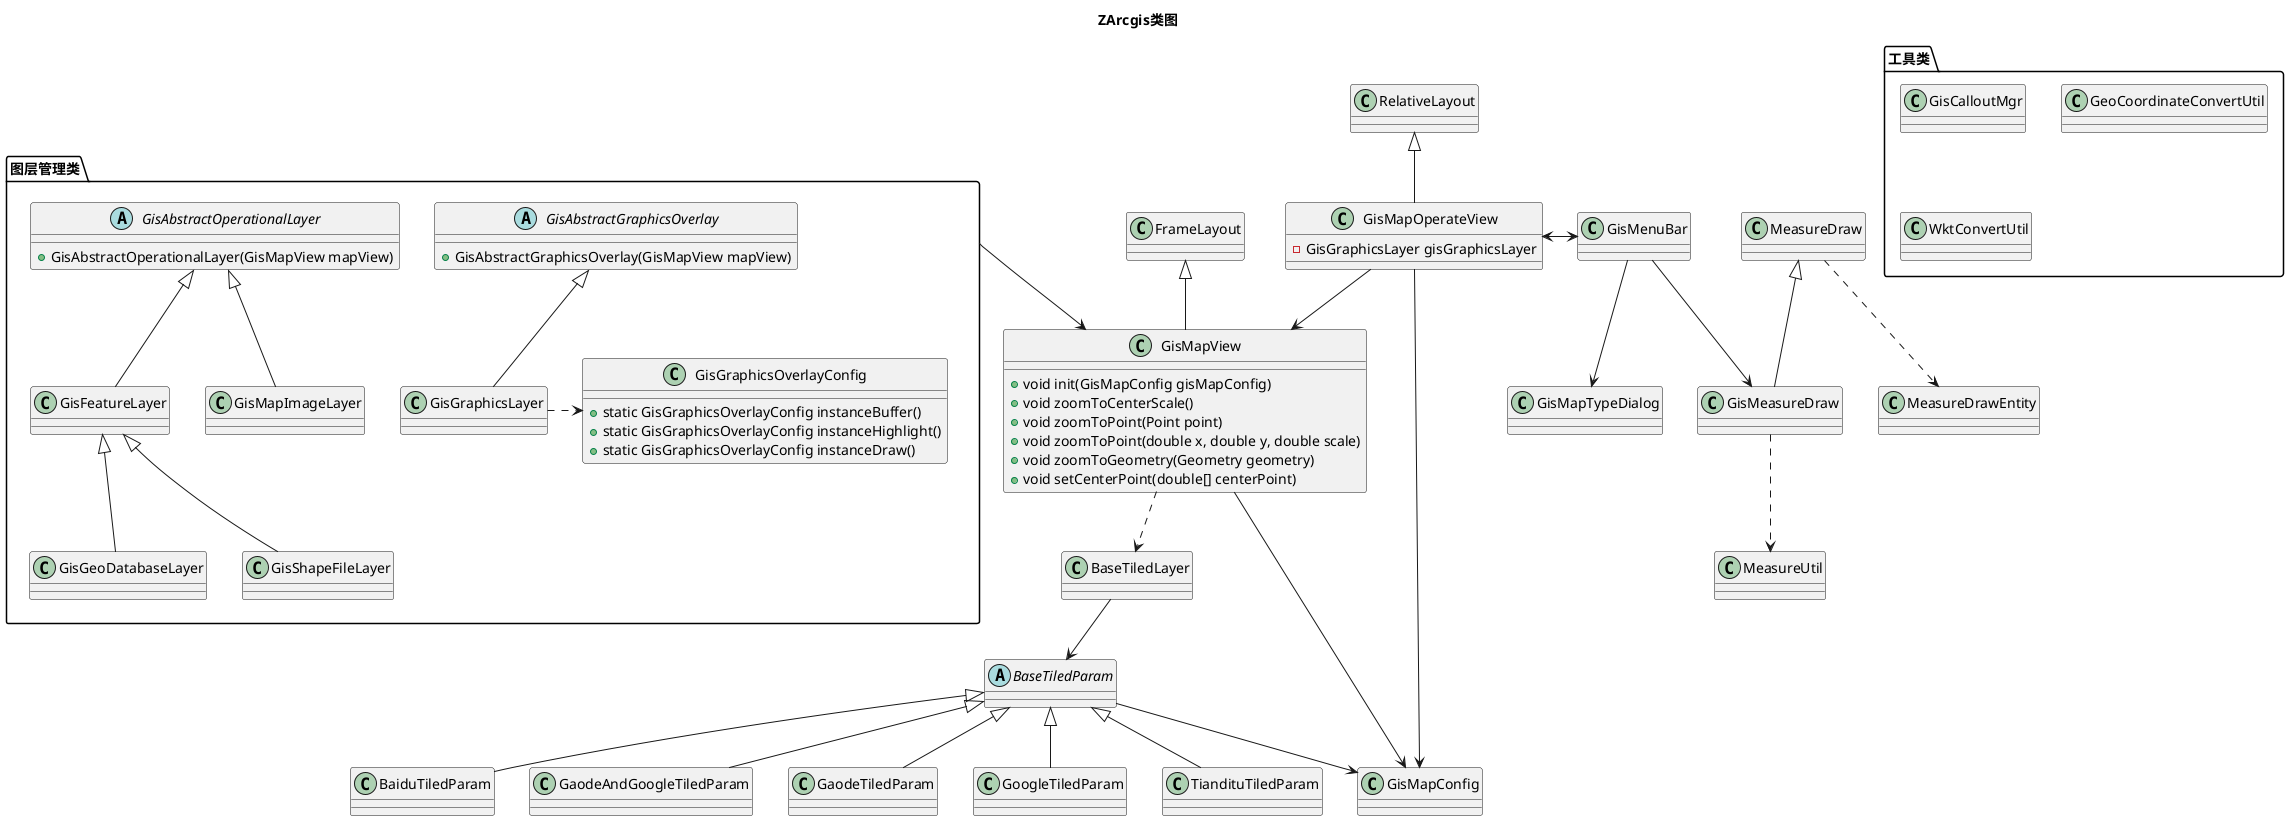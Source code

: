 @startuml
Title "ZArcgis类图"

namespace 工具类{
    class GisCalloutMgr
    class GeoCoordinateConvertUtil
    class WktConvertUtil
}

class GisMapView

namespace 图层管理类{
    GisAbstractGraphicsOverlay<|-- GisGraphicsLayer
    GisAbstractOperationalLayer<|-- GisFeatureLayer
    GisFeatureLayer<|-- GisGeoDatabaseLayer
    GisFeatureLayer<|-- GisShapeFileLayer
    GisAbstractOperationalLayer<|-- GisMapImageLayer
    GisGraphicsLayer.>GisGraphicsOverlayConfig
    
    
    abstract class GisAbstractGraphicsOverlay{
        + GisAbstractGraphicsOverlay(GisMapView mapView)
    }
    
    abstract class GisAbstractOperationalLayer{
        + GisAbstractOperationalLayer(GisMapView mapView)
    }
    
    class GisGraphicsOverlayConfig{
        + static GisGraphicsOverlayConfig instanceBuffer()
        + static GisGraphicsOverlayConfig instanceHighlight()
        + static GisGraphicsOverlayConfig instanceDraw()
    }
}

图层管理类-->GisMapView
RelativeLayout<|--GisMapOperateView
FrameLayout<|--GisMapView
GisMapOperateView-->GisMapView
GisMapOperateView<->GisMenuBar
GisMenuBar-->GisMapTypeDialog
GisMapOperateView-->GisMapConfig
GisMapView-->GisMapConfig


class GisMapOperateView{
    - GisGraphicsLayer gisGraphicsLayer
}

class GisMapView{
    + void init(GisMapConfig gisMapConfig)
    + void zoomToCenterScale()
    + void zoomToPoint(Point point)
    + void zoomToPoint(double x, double y, double scale)
    + void zoomToGeometry(Geometry geometry)
    + void setCenterPoint(double[] centerPoint)
}

abstract class BaseTiledParam
BaseTiledParam<|--BaiduTiledParam
BaseTiledParam<|--GaodeAndGoogleTiledParam
BaseTiledParam<|--GaodeTiledParam
BaseTiledParam<|--GoogleTiledParam
BaseTiledParam<|--TiandituTiledParam
BaseTiledParam-->GisMapConfig
BaseTiledLayer-->BaseTiledParam
GisMapView..>BaseTiledLayer

MeasureDraw<|--GisMeasureDraw
MeasureDraw..>MeasureDrawEntity
GisMeasureDraw..>MeasureUtil
GisMenuBar-->GisMeasureDraw
@enduml